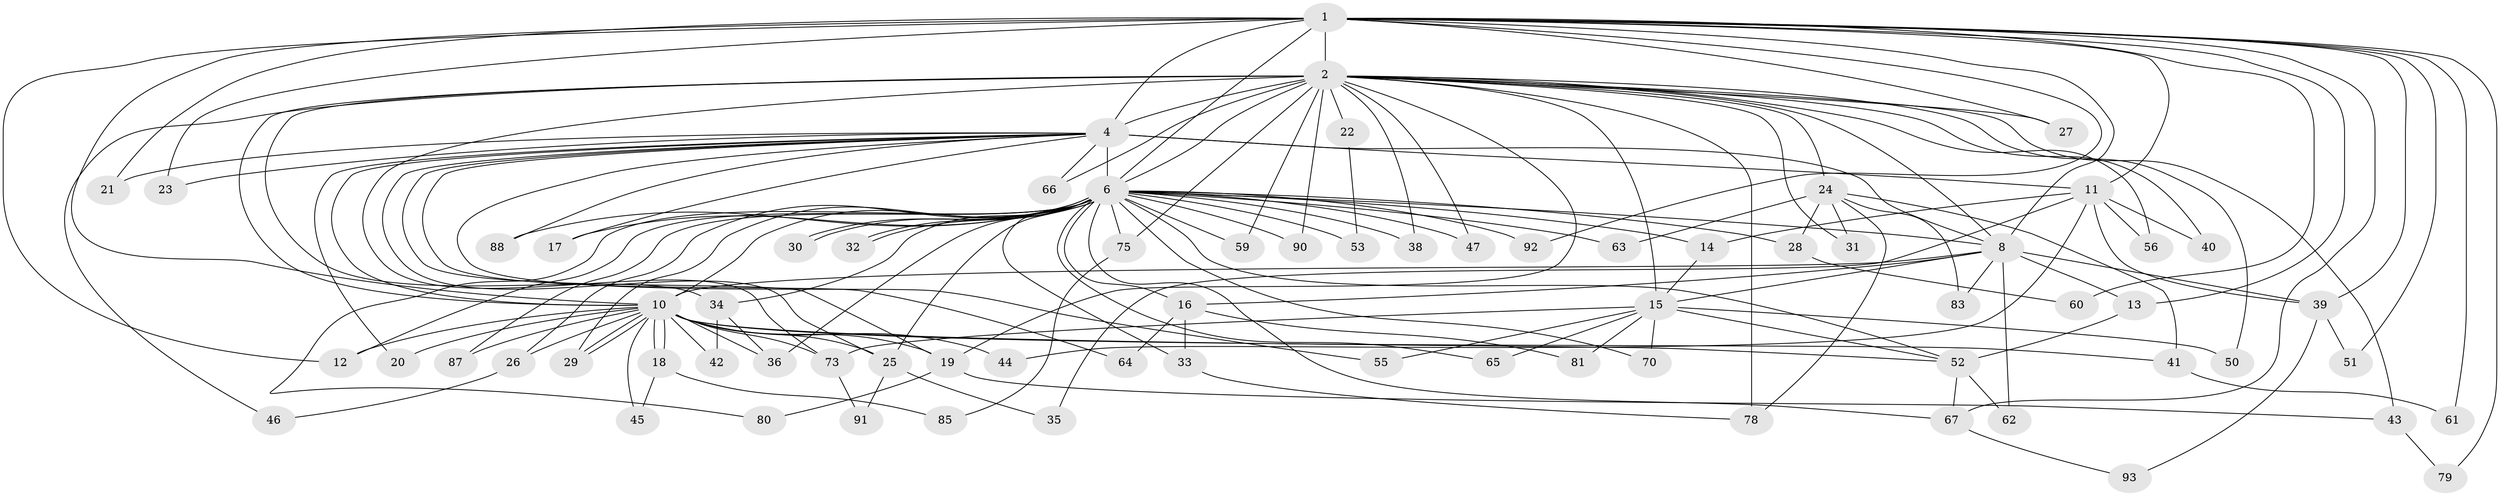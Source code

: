 // original degree distribution, {18: 0.010752688172043012, 17: 0.021505376344086023, 25: 0.010752688172043012, 12: 0.010752688172043012, 29: 0.010752688172043012, 20: 0.010752688172043012, 15: 0.010752688172043012, 13: 0.010752688172043012, 27: 0.010752688172043012, 8: 0.021505376344086023, 3: 0.17204301075268819, 9: 0.010752688172043012, 7: 0.010752688172043012, 2: 0.5806451612903226, 6: 0.021505376344086023, 4: 0.06451612903225806, 5: 0.010752688172043012}
// Generated by graph-tools (version 1.1) at 2025/10/02/27/25 16:10:57]
// undirected, 72 vertices, 157 edges
graph export_dot {
graph [start="1"]
  node [color=gray90,style=filled];
  1 [super="+9"];
  2 [super="+3"];
  4 [super="+5"];
  6 [super="+7"];
  8 [super="+71"];
  10 [super="+77"];
  11;
  12 [super="+74"];
  13;
  14;
  15 [super="+54"];
  16 [super="+48"];
  17;
  18 [super="+37"];
  19 [super="+57"];
  20;
  21;
  22 [super="+58"];
  23;
  24 [super="+84"];
  25 [super="+86"];
  26;
  27;
  28;
  29 [super="+89"];
  30;
  31;
  32;
  33;
  34;
  35;
  36 [super="+49"];
  38;
  39 [super="+76"];
  40;
  41;
  42;
  43 [super="+68"];
  44;
  45;
  46;
  47;
  50;
  51;
  52 [super="+69"];
  53;
  55;
  56;
  59;
  60;
  61;
  62;
  63;
  64;
  65;
  66;
  67 [super="+72"];
  70;
  73 [super="+82"];
  75;
  78;
  79;
  80;
  81;
  83;
  85;
  87;
  88;
  90;
  91;
  92;
  93;
  1 -- 2 [weight=4];
  1 -- 4 [weight=4];
  1 -- 6 [weight=4];
  1 -- 8 [weight=2];
  1 -- 10 [weight=2];
  1 -- 11;
  1 -- 12;
  1 -- 21;
  1 -- 23;
  1 -- 27;
  1 -- 51;
  1 -- 60;
  1 -- 67;
  1 -- 79;
  1 -- 13;
  1 -- 92;
  1 -- 61;
  1 -- 39;
  2 -- 4 [weight=4];
  2 -- 6 [weight=4];
  2 -- 8 [weight=2];
  2 -- 10 [weight=2];
  2 -- 15;
  2 -- 22 [weight=3];
  2 -- 27;
  2 -- 43 [weight=2];
  2 -- 46;
  2 -- 59;
  2 -- 73;
  2 -- 90;
  2 -- 66;
  2 -- 75;
  2 -- 78;
  2 -- 19;
  2 -- 24;
  2 -- 31;
  2 -- 34;
  2 -- 38;
  2 -- 40;
  2 -- 47;
  2 -- 50;
  2 -- 56;
  4 -- 6 [weight=4];
  4 -- 8 [weight=2];
  4 -- 10 [weight=2];
  4 -- 11;
  4 -- 17;
  4 -- 19;
  4 -- 20;
  4 -- 25;
  4 -- 55;
  4 -- 66;
  4 -- 88;
  4 -- 64;
  4 -- 21;
  4 -- 23;
  6 -- 8 [weight=2];
  6 -- 10 [weight=3];
  6 -- 14;
  6 -- 16;
  6 -- 17;
  6 -- 28;
  6 -- 30;
  6 -- 30;
  6 -- 32;
  6 -- 32;
  6 -- 47;
  6 -- 53;
  6 -- 59;
  6 -- 63;
  6 -- 70;
  6 -- 75;
  6 -- 80;
  6 -- 87;
  6 -- 88;
  6 -- 25;
  6 -- 65;
  6 -- 67;
  6 -- 90;
  6 -- 26;
  6 -- 92;
  6 -- 33;
  6 -- 34;
  6 -- 38;
  6 -- 52;
  6 -- 29;
  6 -- 12;
  6 -- 36;
  8 -- 10;
  8 -- 13;
  8 -- 16;
  8 -- 39;
  8 -- 62;
  8 -- 83;
  8 -- 15;
  10 -- 12;
  10 -- 18;
  10 -- 18;
  10 -- 20;
  10 -- 25;
  10 -- 26;
  10 -- 29;
  10 -- 29;
  10 -- 36;
  10 -- 41;
  10 -- 42;
  10 -- 44;
  10 -- 45;
  10 -- 52;
  10 -- 73;
  10 -- 87;
  10 -- 19;
  11 -- 14;
  11 -- 35;
  11 -- 39;
  11 -- 40;
  11 -- 44;
  11 -- 56;
  13 -- 52;
  14 -- 15;
  15 -- 50;
  15 -- 55;
  15 -- 65;
  15 -- 70;
  15 -- 81;
  15 -- 52;
  15 -- 73;
  16 -- 33;
  16 -- 64;
  16 -- 81;
  18 -- 45;
  18 -- 85;
  19 -- 80;
  19 -- 43;
  22 -- 53;
  24 -- 28;
  24 -- 31;
  24 -- 41;
  24 -- 63;
  24 -- 83;
  24 -- 78;
  25 -- 35;
  25 -- 91;
  26 -- 46;
  28 -- 60;
  33 -- 78;
  34 -- 36;
  34 -- 42;
  39 -- 51;
  39 -- 93;
  41 -- 61;
  43 -- 79;
  52 -- 62;
  52 -- 67;
  67 -- 93;
  73 -- 91;
  75 -- 85;
}
